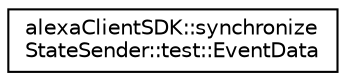 digraph "Graphical Class Hierarchy"
{
 // LATEX_PDF_SIZE
  edge [fontname="Helvetica",fontsize="10",labelfontname="Helvetica",labelfontsize="10"];
  node [fontname="Helvetica",fontsize="10",shape=record];
  rankdir="LR";
  Node0 [label="alexaClientSDK::synchronize\lStateSender::test::EventData",height=0.2,width=0.4,color="black", fillcolor="white", style="filled",URL="$structalexa_client_s_d_k_1_1synchronize_state_sender_1_1test_1_1_event_data.html",tooltip=" "];
}
